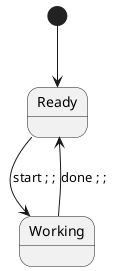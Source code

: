 @startuml
state "Ready" as r
state "Working" as w
[*] --> r
r --> w : start ; ; 
w --> r : done ; ; 
@enduml